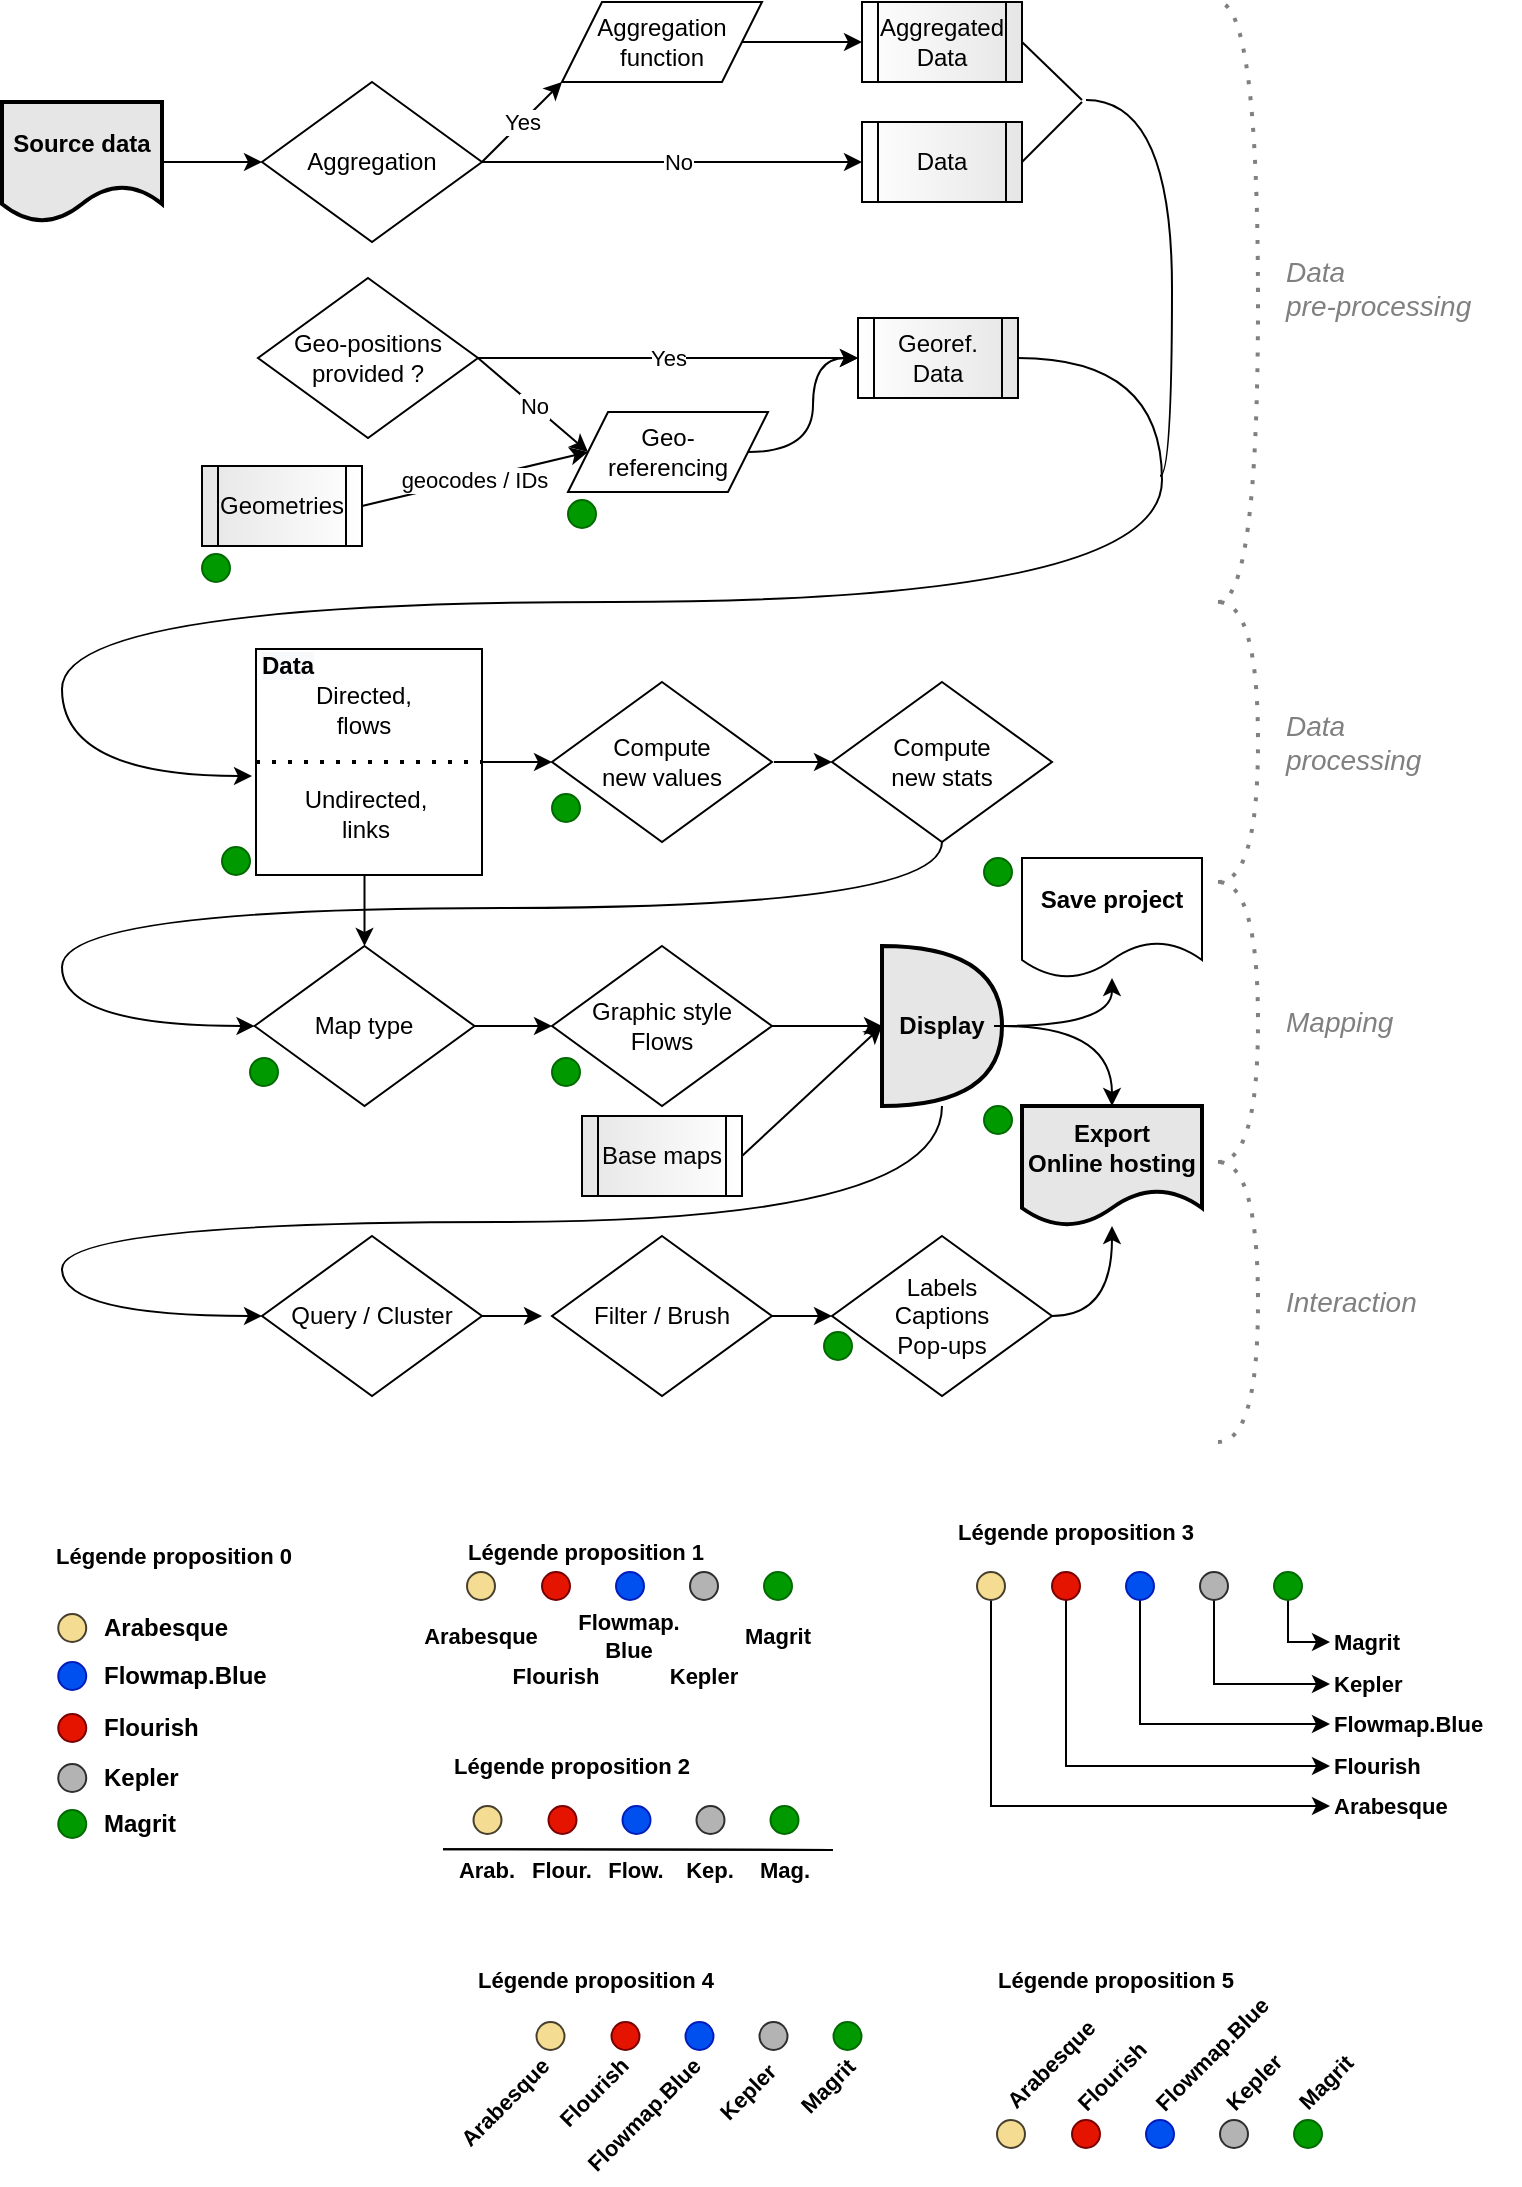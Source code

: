 <mxfile version="14.6.0" type="github">
  <diagram id="x_EGCtdsNAIoLuTjenAh" name="Page-1">
    <mxGraphModel dx="1968" dy="1163" grid="0" gridSize="10" guides="1" tooltips="1" connect="1" arrows="1" fold="1" page="1" pageScale="1" pageWidth="827" pageHeight="1169" math="0" shadow="0">
      <root>
        <mxCell id="0" />
        <mxCell id="FpdOjQ_UmzUaRlVC9WjG-2" value="Formes" style="" parent="0" />
        <mxCell id="WmJDCKHygcUtH_FTsqzf-33" value="" style="whiteSpace=wrap;html=1;aspect=fixed;strokeWidth=1;" parent="FpdOjQ_UmzUaRlVC9WjG-2" vertex="1">
          <mxGeometry x="147" y="343.5" width="113" height="113" as="geometry" />
        </mxCell>
        <mxCell id="FpdOjQ_UmzUaRlVC9WjG-3" value="Source data" style="shape=document;whiteSpace=wrap;html=1;boundedLbl=1;sketch=0;fillColor=#E6E6E6;fontStyle=1;strokeWidth=2;" parent="FpdOjQ_UmzUaRlVC9WjG-2" vertex="1">
          <mxGeometry x="20" y="70" width="80" height="60" as="geometry" />
        </mxCell>
        <mxCell id="FpdOjQ_UmzUaRlVC9WjG-4" value="Geo-positions provided ?" style="rhombus;whiteSpace=wrap;html=1;sketch=0;" parent="FpdOjQ_UmzUaRlVC9WjG-2" vertex="1">
          <mxGeometry x="148" y="158" width="110" height="80" as="geometry" />
        </mxCell>
        <mxCell id="FpdOjQ_UmzUaRlVC9WjG-5" value="Aggregation" style="rhombus;whiteSpace=wrap;html=1;sketch=0;" parent="FpdOjQ_UmzUaRlVC9WjG-2" vertex="1">
          <mxGeometry x="150" y="60" width="110" height="80" as="geometry" />
        </mxCell>
        <mxCell id="FpdOjQ_UmzUaRlVC9WjG-6" value="" style="endArrow=classic;html=1;entryX=0;entryY=0.5;entryDx=0;entryDy=0;" parent="FpdOjQ_UmzUaRlVC9WjG-2" source="FpdOjQ_UmzUaRlVC9WjG-3" target="FpdOjQ_UmzUaRlVC9WjG-5" edge="1">
          <mxGeometry width="50" height="50" relative="1" as="geometry">
            <mxPoint x="180" y="260" as="sourcePoint" />
            <mxPoint x="230" y="210" as="targetPoint" />
          </mxGeometry>
        </mxCell>
        <mxCell id="FpdOjQ_UmzUaRlVC9WjG-7" value="Aggregation function" style="shape=parallelogram;perimeter=parallelogramPerimeter;whiteSpace=wrap;html=1;fixedSize=1;sketch=0;" parent="FpdOjQ_UmzUaRlVC9WjG-2" vertex="1">
          <mxGeometry x="300" y="20" width="100" height="40" as="geometry" />
        </mxCell>
        <mxCell id="FpdOjQ_UmzUaRlVC9WjG-8" value="Yes" style="endArrow=classic;html=1;exitX=1;exitY=0.5;exitDx=0;exitDy=0;entryX=0;entryY=1;entryDx=0;entryDy=0;" parent="FpdOjQ_UmzUaRlVC9WjG-2" source="FpdOjQ_UmzUaRlVC9WjG-5" target="FpdOjQ_UmzUaRlVC9WjG-7" edge="1">
          <mxGeometry width="50" height="50" relative="1" as="geometry">
            <mxPoint x="290" y="180" as="sourcePoint" />
            <mxPoint x="340" y="130" as="targetPoint" />
          </mxGeometry>
        </mxCell>
        <mxCell id="FpdOjQ_UmzUaRlVC9WjG-9" value="" style="endArrow=classic;html=1;exitX=1;exitY=0.5;exitDx=0;exitDy=0;entryX=0;entryY=0.5;entryDx=0;entryDy=0;" parent="FpdOjQ_UmzUaRlVC9WjG-2" source="FpdOjQ_UmzUaRlVC9WjG-5" target="FpdOjQ_UmzUaRlVC9WjG-11" edge="1">
          <mxGeometry width="50" height="50" relative="1" as="geometry">
            <mxPoint x="290" y="180" as="sourcePoint" />
            <mxPoint x="340" y="130" as="targetPoint" />
          </mxGeometry>
        </mxCell>
        <mxCell id="FpdOjQ_UmzUaRlVC9WjG-13" value="No" style="edgeLabel;html=1;align=center;verticalAlign=middle;resizable=0;points=[];" parent="FpdOjQ_UmzUaRlVC9WjG-9" vertex="1" connectable="0">
          <mxGeometry x="0.027" relative="1" as="geometry">
            <mxPoint as="offset" />
          </mxGeometry>
        </mxCell>
        <mxCell id="FpdOjQ_UmzUaRlVC9WjG-10" value="Aggregated &lt;br&gt;Data" style="shape=process;whiteSpace=wrap;html=1;backgroundOutline=1;sketch=0;gradientDirection=east;gradientColor=#E6E6E6;" parent="FpdOjQ_UmzUaRlVC9WjG-2" vertex="1">
          <mxGeometry x="450" y="20" width="80" height="40" as="geometry" />
        </mxCell>
        <mxCell id="FpdOjQ_UmzUaRlVC9WjG-11" value="Data" style="shape=process;whiteSpace=wrap;html=1;backgroundOutline=1;sketch=0;gradientDirection=east;gradientColor=#E6E6E6;" parent="FpdOjQ_UmzUaRlVC9WjG-2" vertex="1">
          <mxGeometry x="450" y="80" width="80" height="40" as="geometry" />
        </mxCell>
        <mxCell id="FpdOjQ_UmzUaRlVC9WjG-12" value="" style="endArrow=classic;html=1;entryX=0;entryY=0.5;entryDx=0;entryDy=0;exitX=1;exitY=0.5;exitDx=0;exitDy=0;" parent="FpdOjQ_UmzUaRlVC9WjG-2" source="FpdOjQ_UmzUaRlVC9WjG-7" target="FpdOjQ_UmzUaRlVC9WjG-10" edge="1">
          <mxGeometry width="50" height="50" relative="1" as="geometry">
            <mxPoint x="290" y="180" as="sourcePoint" />
            <mxPoint x="340" y="130" as="targetPoint" />
          </mxGeometry>
        </mxCell>
        <mxCell id="FpdOjQ_UmzUaRlVC9WjG-17" value="" style="endArrow=none;html=1;exitX=1;exitY=0.5;exitDx=0;exitDy=0;" parent="FpdOjQ_UmzUaRlVC9WjG-2" source="FpdOjQ_UmzUaRlVC9WjG-10" edge="1">
          <mxGeometry width="50" height="50" relative="1" as="geometry">
            <mxPoint x="440" y="150" as="sourcePoint" />
            <mxPoint x="560" y="69" as="targetPoint" />
          </mxGeometry>
        </mxCell>
        <mxCell id="FpdOjQ_UmzUaRlVC9WjG-18" value="" style="endArrow=none;html=1;exitX=1;exitY=0.5;exitDx=0;exitDy=0;" parent="FpdOjQ_UmzUaRlVC9WjG-2" edge="1">
          <mxGeometry width="50" height="50" relative="1" as="geometry">
            <mxPoint x="530" y="100" as="sourcePoint" />
            <mxPoint x="560" y="70" as="targetPoint" />
          </mxGeometry>
        </mxCell>
        <mxCell id="FpdOjQ_UmzUaRlVC9WjG-64" style="edgeStyle=orthogonalEdgeStyle;curved=1;rounded=0;orthogonalLoop=1;jettySize=auto;html=1;exitX=1;exitY=0.5;exitDx=0;exitDy=0;entryX=0;entryY=0.5;entryDx=0;entryDy=0;fontColor=#808080;" parent="FpdOjQ_UmzUaRlVC9WjG-2" source="FpdOjQ_UmzUaRlVC9WjG-19" target="FpdOjQ_UmzUaRlVC9WjG-21" edge="1">
          <mxGeometry relative="1" as="geometry" />
        </mxCell>
        <mxCell id="FpdOjQ_UmzUaRlVC9WjG-19" value="Geo-&lt;br&gt;referencing" style="shape=parallelogram;perimeter=parallelogramPerimeter;whiteSpace=wrap;html=1;fixedSize=1;sketch=0;" parent="FpdOjQ_UmzUaRlVC9WjG-2" vertex="1">
          <mxGeometry x="303" y="225" width="100" height="40" as="geometry" />
        </mxCell>
        <mxCell id="FpdOjQ_UmzUaRlVC9WjG-20" value="Yes" style="endArrow=classic;html=1;exitX=1;exitY=0.5;exitDx=0;exitDy=0;entryX=0;entryY=0.5;entryDx=0;entryDy=0;" parent="FpdOjQ_UmzUaRlVC9WjG-2" source="FpdOjQ_UmzUaRlVC9WjG-4" target="FpdOjQ_UmzUaRlVC9WjG-21" edge="1">
          <mxGeometry width="50" height="50" relative="1" as="geometry">
            <mxPoint x="268" y="88" as="sourcePoint" />
            <mxPoint x="308" y="48" as="targetPoint" />
          </mxGeometry>
        </mxCell>
        <mxCell id="FpdOjQ_UmzUaRlVC9WjG-21" value="Georef.&lt;br&gt;Data" style="shape=process;whiteSpace=wrap;html=1;backgroundOutline=1;sketch=0;gradientDirection=east;gradientColor=#E6E6E6;" parent="FpdOjQ_UmzUaRlVC9WjG-2" vertex="1">
          <mxGeometry x="448" y="178" width="80" height="40" as="geometry" />
        </mxCell>
        <mxCell id="FpdOjQ_UmzUaRlVC9WjG-22" value="" style="endArrow=classic;html=1;entryX=0;entryY=0.5;entryDx=0;entryDy=0;" parent="FpdOjQ_UmzUaRlVC9WjG-2" target="FpdOjQ_UmzUaRlVC9WjG-19" edge="1">
          <mxGeometry width="50" height="50" relative="1" as="geometry">
            <mxPoint x="258" y="198" as="sourcePoint" />
            <mxPoint x="468" y="128" as="targetPoint" />
          </mxGeometry>
        </mxCell>
        <mxCell id="FpdOjQ_UmzUaRlVC9WjG-23" value="No" style="edgeLabel;html=1;align=center;verticalAlign=middle;resizable=0;points=[];" parent="FpdOjQ_UmzUaRlVC9WjG-22" vertex="1" connectable="0">
          <mxGeometry x="0.027" relative="1" as="geometry">
            <mxPoint as="offset" />
          </mxGeometry>
        </mxCell>
        <mxCell id="FpdOjQ_UmzUaRlVC9WjG-24" value="Geometries" style="shape=process;whiteSpace=wrap;html=1;backgroundOutline=1;sketch=0;gradientColor=#ffffff;fillColor=#E6E6E6;gradientDirection=east;" parent="FpdOjQ_UmzUaRlVC9WjG-2" vertex="1">
          <mxGeometry x="120" y="252" width="80" height="40" as="geometry" />
        </mxCell>
        <mxCell id="FpdOjQ_UmzUaRlVC9WjG-25" value="geocodes / IDs" style="endArrow=classic;html=1;exitX=1;exitY=0.5;exitDx=0;exitDy=0;entryX=0;entryY=0.5;entryDx=0;entryDy=0;" parent="FpdOjQ_UmzUaRlVC9WjG-2" source="FpdOjQ_UmzUaRlVC9WjG-24" target="FpdOjQ_UmzUaRlVC9WjG-19" edge="1">
          <mxGeometry width="50" height="50" relative="1" as="geometry">
            <mxPoint x="268" y="228" as="sourcePoint" />
            <mxPoint x="318" y="178" as="targetPoint" />
          </mxGeometry>
        </mxCell>
        <mxCell id="FpdOjQ_UmzUaRlVC9WjG-26" value="" style="endArrow=classic;html=1;edgeStyle=orthogonalEdgeStyle;curved=1;exitX=1;exitY=0.5;exitDx=0;exitDy=0;" parent="FpdOjQ_UmzUaRlVC9WjG-2" source="FpdOjQ_UmzUaRlVC9WjG-21" edge="1">
          <mxGeometry width="50" height="50" relative="1" as="geometry">
            <mxPoint x="532" y="222" as="sourcePoint" />
            <mxPoint x="145" y="407" as="targetPoint" />
            <Array as="points">
              <mxPoint x="600" y="198" />
              <mxPoint x="600" y="320" />
              <mxPoint x="50" y="320" />
              <mxPoint x="50" y="407" />
            </Array>
          </mxGeometry>
        </mxCell>
        <mxCell id="FpdOjQ_UmzUaRlVC9WjG-28" value="Compute&lt;br&gt;new values" style="rhombus;whiteSpace=wrap;html=1;sketch=0;" parent="FpdOjQ_UmzUaRlVC9WjG-2" vertex="1">
          <mxGeometry x="295" y="360" width="110" height="80" as="geometry" />
        </mxCell>
        <mxCell id="FpdOjQ_UmzUaRlVC9WjG-29" value="Compute&lt;br&gt;new stats" style="rhombus;whiteSpace=wrap;html=1;sketch=0;" parent="FpdOjQ_UmzUaRlVC9WjG-2" vertex="1">
          <mxGeometry x="435" y="360" width="110" height="80" as="geometry" />
        </mxCell>
        <mxCell id="FpdOjQ_UmzUaRlVC9WjG-30" value="" style="endArrow=classic;html=1;exitX=1;exitY=0.5;exitDx=0;exitDy=0;" parent="FpdOjQ_UmzUaRlVC9WjG-2" source="WmJDCKHygcUtH_FTsqzf-33" target="FpdOjQ_UmzUaRlVC9WjG-28" edge="1">
          <mxGeometry width="50" height="50" relative="1" as="geometry">
            <mxPoint x="260" y="402" as="sourcePoint" />
            <mxPoint x="390" y="250" as="targetPoint" />
          </mxGeometry>
        </mxCell>
        <mxCell id="FpdOjQ_UmzUaRlVC9WjG-31" value="" style="endArrow=classic;html=1;entryX=0;entryY=0.5;entryDx=0;entryDy=0;" parent="FpdOjQ_UmzUaRlVC9WjG-2" target="FpdOjQ_UmzUaRlVC9WjG-29" edge="1">
          <mxGeometry width="50" height="50" relative="1" as="geometry">
            <mxPoint x="406" y="400" as="sourcePoint" />
            <mxPoint x="430" y="400" as="targetPoint" />
          </mxGeometry>
        </mxCell>
        <mxCell id="FpdOjQ_UmzUaRlVC9WjG-32" value="" style="endArrow=classic;html=1;entryX=0;entryY=0.5;entryDx=0;entryDy=0;edgeStyle=orthogonalEdgeStyle;curved=1;" parent="FpdOjQ_UmzUaRlVC9WjG-2" target="FpdOjQ_UmzUaRlVC9WjG-33" edge="1">
          <mxGeometry width="50" height="50" relative="1" as="geometry">
            <mxPoint x="490" y="440" as="sourcePoint" />
            <mxPoint x="130" y="590.0" as="targetPoint" />
            <Array as="points">
              <mxPoint x="490" y="473" />
              <mxPoint x="50" y="473" />
              <mxPoint x="50" y="532" />
            </Array>
          </mxGeometry>
        </mxCell>
        <mxCell id="FpdOjQ_UmzUaRlVC9WjG-33" value="Map type" style="rhombus;whiteSpace=wrap;html=1;sketch=0;" parent="FpdOjQ_UmzUaRlVC9WjG-2" vertex="1">
          <mxGeometry x="146.25" y="492" width="110" height="80" as="geometry" />
        </mxCell>
        <mxCell id="FpdOjQ_UmzUaRlVC9WjG-34" value="Graphic style&lt;br&gt;Flows" style="rhombus;whiteSpace=wrap;html=1;sketch=0;" parent="FpdOjQ_UmzUaRlVC9WjG-2" vertex="1">
          <mxGeometry x="295" y="492" width="110" height="80" as="geometry" />
        </mxCell>
        <mxCell id="FpdOjQ_UmzUaRlVC9WjG-35" value="" style="endArrow=classic;html=1;entryX=0;entryY=0.5;entryDx=0;entryDy=0;exitX=1;exitY=0.5;exitDx=0;exitDy=0;" parent="FpdOjQ_UmzUaRlVC9WjG-2" source="FpdOjQ_UmzUaRlVC9WjG-33" target="FpdOjQ_UmzUaRlVC9WjG-34" edge="1">
          <mxGeometry width="50" height="50" relative="1" as="geometry">
            <mxPoint x="260" y="532.0" as="sourcePoint" />
            <mxPoint x="290" y="532.0" as="targetPoint" />
          </mxGeometry>
        </mxCell>
        <mxCell id="FpdOjQ_UmzUaRlVC9WjG-36" value="Display" style="shape=or;whiteSpace=wrap;html=1;sketch=0;fillColor=#E6E6E6;fontStyle=1;strokeWidth=2;" parent="FpdOjQ_UmzUaRlVC9WjG-2" vertex="1">
          <mxGeometry x="460" y="492" width="60" height="80" as="geometry" />
        </mxCell>
        <mxCell id="FpdOjQ_UmzUaRlVC9WjG-37" value="" style="endArrow=classic;html=1;exitX=1;exitY=0.5;exitDx=0;exitDy=0;entryX=0;entryY=0.5;entryDx=0;entryDy=0;entryPerimeter=0;" parent="FpdOjQ_UmzUaRlVC9WjG-2" source="FpdOjQ_UmzUaRlVC9WjG-34" target="FpdOjQ_UmzUaRlVC9WjG-36" edge="1">
          <mxGeometry width="50" height="50" relative="1" as="geometry">
            <mxPoint x="340" y="487" as="sourcePoint" />
            <mxPoint x="390" y="437" as="targetPoint" />
          </mxGeometry>
        </mxCell>
        <mxCell id="FpdOjQ_UmzUaRlVC9WjG-38" value="" style="endArrow=classic;html=1;exitX=1;exitY=0.5;exitDx=0;exitDy=0;entryX=0;entryY=0.5;entryDx=0;entryDy=0;entryPerimeter=0;" parent="FpdOjQ_UmzUaRlVC9WjG-2" source="FpdOjQ_UmzUaRlVC9WjG-39" target="FpdOjQ_UmzUaRlVC9WjG-36" edge="1">
          <mxGeometry width="50" height="50" relative="1" as="geometry">
            <mxPoint x="413" y="596.66" as="sourcePoint" />
            <mxPoint x="468" y="596.66" as="targetPoint" />
          </mxGeometry>
        </mxCell>
        <mxCell id="FpdOjQ_UmzUaRlVC9WjG-39" value="Base maps" style="shape=process;whiteSpace=wrap;html=1;backgroundOutline=1;sketch=0;gradientDirection=west;gradientColor=#E6E6E6;" parent="FpdOjQ_UmzUaRlVC9WjG-2" vertex="1">
          <mxGeometry x="310" y="577" width="80" height="40" as="geometry" />
        </mxCell>
        <mxCell id="FpdOjQ_UmzUaRlVC9WjG-40" value="" style="endArrow=classic;html=1;entryX=0;entryY=0.5;entryDx=0;entryDy=0;edgeStyle=orthogonalEdgeStyle;curved=1;" parent="FpdOjQ_UmzUaRlVC9WjG-2" source="FpdOjQ_UmzUaRlVC9WjG-36" target="FpdOjQ_UmzUaRlVC9WjG-41" edge="1">
          <mxGeometry width="50" height="50" relative="1" as="geometry">
            <mxPoint x="490" y="585.0" as="sourcePoint" />
            <mxPoint x="150" y="690.0" as="targetPoint" />
            <Array as="points">
              <mxPoint x="490" y="630" />
              <mxPoint x="50" y="630" />
              <mxPoint x="50" y="677" />
            </Array>
          </mxGeometry>
        </mxCell>
        <mxCell id="FpdOjQ_UmzUaRlVC9WjG-41" value="Query / Cluster" style="rhombus;whiteSpace=wrap;html=1;sketch=0;" parent="FpdOjQ_UmzUaRlVC9WjG-2" vertex="1">
          <mxGeometry x="150" y="637" width="110" height="80" as="geometry" />
        </mxCell>
        <mxCell id="FpdOjQ_UmzUaRlVC9WjG-42" value="Filter / Brush" style="rhombus;whiteSpace=wrap;html=1;sketch=0;" parent="FpdOjQ_UmzUaRlVC9WjG-2" vertex="1">
          <mxGeometry x="295" y="637" width="110" height="80" as="geometry" />
        </mxCell>
        <mxCell id="FpdOjQ_UmzUaRlVC9WjG-43" value="" style="endArrow=classic;html=1;" parent="FpdOjQ_UmzUaRlVC9WjG-2" edge="1">
          <mxGeometry width="50" height="50" relative="1" as="geometry">
            <mxPoint x="260" y="677.0" as="sourcePoint" />
            <mxPoint x="290" y="677.0" as="targetPoint" />
          </mxGeometry>
        </mxCell>
        <mxCell id="FpdOjQ_UmzUaRlVC9WjG-47" value="Labels&lt;br&gt;Captions&lt;br&gt;Pop-ups" style="rhombus;whiteSpace=wrap;html=1;sketch=0;" parent="FpdOjQ_UmzUaRlVC9WjG-2" vertex="1">
          <mxGeometry x="435" y="637" width="110" height="80" as="geometry" />
        </mxCell>
        <mxCell id="FpdOjQ_UmzUaRlVC9WjG-48" value="" style="endArrow=classic;html=1;exitX=1;exitY=0.5;exitDx=0;exitDy=0;" parent="FpdOjQ_UmzUaRlVC9WjG-2" source="FpdOjQ_UmzUaRlVC9WjG-42" target="FpdOjQ_UmzUaRlVC9WjG-47" edge="1">
          <mxGeometry width="50" height="50" relative="1" as="geometry">
            <mxPoint x="405" y="637.0" as="sourcePoint" />
            <mxPoint x="460" y="637.0" as="targetPoint" />
          </mxGeometry>
        </mxCell>
        <mxCell id="FpdOjQ_UmzUaRlVC9WjG-50" value="" style="endArrow=classic;html=1;entryX=0.5;entryY=0;entryDx=0;entryDy=0;edgeStyle=orthogonalEdgeStyle;curved=1;" parent="FpdOjQ_UmzUaRlVC9WjG-2" source="FpdOjQ_UmzUaRlVC9WjG-36" target="FpdOjQ_UmzUaRlVC9WjG-49" edge="1">
          <mxGeometry width="50" height="50" relative="1" as="geometry">
            <mxPoint x="470" y="617" as="sourcePoint" />
            <mxPoint x="520" y="567" as="targetPoint" />
          </mxGeometry>
        </mxCell>
        <mxCell id="FpdOjQ_UmzUaRlVC9WjG-51" value="" style="endArrow=classic;html=1;edgeStyle=orthogonalEdgeStyle;curved=1;exitX=1;exitY=0.5;exitDx=0;exitDy=0;" parent="FpdOjQ_UmzUaRlVC9WjG-2" source="FpdOjQ_UmzUaRlVC9WjG-47" target="FpdOjQ_UmzUaRlVC9WjG-49" edge="1">
          <mxGeometry width="50" height="50" relative="1" as="geometry">
            <mxPoint x="530" y="542.0" as="sourcePoint" />
            <mxPoint x="635" y="582.0" as="targetPoint" />
          </mxGeometry>
        </mxCell>
        <mxCell id="FpdOjQ_UmzUaRlVC9WjG-52" value="" style="endArrow=none;dashed=1;html=1;dashPattern=1 3;strokeWidth=2;edgeStyle=orthogonalEdgeStyle;curved=1;fontColor=#808080;strokeColor=#808080;" parent="FpdOjQ_UmzUaRlVC9WjG-2" edge="1">
          <mxGeometry width="50" height="50" relative="1" as="geometry">
            <mxPoint x="628" y="320" as="sourcePoint" />
            <mxPoint x="628" y="20" as="targetPoint" />
            <Array as="points">
              <mxPoint x="648" y="320" />
              <mxPoint x="648" y="20" />
            </Array>
          </mxGeometry>
        </mxCell>
        <mxCell id="FpdOjQ_UmzUaRlVC9WjG-54" value="Data&lt;br&gt;pre-processing" style="text;html=1;strokeColor=none;align=left;verticalAlign=middle;whiteSpace=wrap;rounded=0;sketch=0;fontColor=#808080;fontStyle=2;fontSize=14;" parent="FpdOjQ_UmzUaRlVC9WjG-2" vertex="1">
          <mxGeometry x="660" y="153" width="109" height="20" as="geometry" />
        </mxCell>
        <mxCell id="FpdOjQ_UmzUaRlVC9WjG-55" value="" style="endArrow=none;dashed=1;html=1;dashPattern=1 3;strokeWidth=2;edgeStyle=orthogonalEdgeStyle;curved=1;fontColor=#808080;strokeColor=#808080;" parent="FpdOjQ_UmzUaRlVC9WjG-2" edge="1">
          <mxGeometry width="50" height="50" relative="1" as="geometry">
            <mxPoint x="628" y="460" as="sourcePoint" />
            <mxPoint x="628" y="320" as="targetPoint" />
            <Array as="points">
              <mxPoint x="648" y="460" />
              <mxPoint x="648" y="320" />
            </Array>
          </mxGeometry>
        </mxCell>
        <mxCell id="FpdOjQ_UmzUaRlVC9WjG-56" value="Data&lt;br&gt;processing" style="text;html=1;strokeColor=none;align=left;verticalAlign=middle;whiteSpace=wrap;rounded=0;sketch=0;fontColor=#808080;fontStyle=2;fontSize=14;" parent="FpdOjQ_UmzUaRlVC9WjG-2" vertex="1">
          <mxGeometry x="660" y="380" width="119" height="20" as="geometry" />
        </mxCell>
        <mxCell id="FpdOjQ_UmzUaRlVC9WjG-58" value="Mapping" style="text;html=1;strokeColor=none;align=left;verticalAlign=middle;whiteSpace=wrap;rounded=0;sketch=0;fontColor=#808080;fontStyle=2;fontSize=14;" parent="FpdOjQ_UmzUaRlVC9WjG-2" vertex="1">
          <mxGeometry x="660" y="520" width="100" height="20" as="geometry" />
        </mxCell>
        <mxCell id="FpdOjQ_UmzUaRlVC9WjG-49" value="Export&lt;br&gt;Online hosting" style="shape=document;whiteSpace=wrap;html=1;boundedLbl=1;sketch=0;fillColor=#E6E6E6;fontStyle=1;strokeWidth=2;" parent="FpdOjQ_UmzUaRlVC9WjG-2" vertex="1">
          <mxGeometry x="530" y="572" width="90" height="60" as="geometry" />
        </mxCell>
        <mxCell id="FpdOjQ_UmzUaRlVC9WjG-61" value="" style="endArrow=none;dashed=1;html=1;dashPattern=1 3;strokeWidth=2;edgeStyle=orthogonalEdgeStyle;curved=1;fontColor=#808080;strokeColor=#808080;" parent="FpdOjQ_UmzUaRlVC9WjG-2" edge="1">
          <mxGeometry width="50" height="50" relative="1" as="geometry">
            <mxPoint x="628" y="600" as="sourcePoint" />
            <mxPoint x="628" y="460" as="targetPoint" />
            <Array as="points">
              <mxPoint x="648" y="600" />
              <mxPoint x="648" y="460" />
            </Array>
          </mxGeometry>
        </mxCell>
        <mxCell id="FpdOjQ_UmzUaRlVC9WjG-62" value="Interaction" style="text;html=1;strokeColor=none;align=left;verticalAlign=middle;whiteSpace=wrap;rounded=0;sketch=0;fontColor=#808080;fontStyle=2;fontSize=14;" parent="FpdOjQ_UmzUaRlVC9WjG-2" vertex="1">
          <mxGeometry x="660" y="660" width="100" height="20" as="geometry" />
        </mxCell>
        <mxCell id="FpdOjQ_UmzUaRlVC9WjG-63" value="" style="endArrow=none;dashed=1;html=1;dashPattern=1 3;strokeWidth=2;edgeStyle=orthogonalEdgeStyle;curved=1;fontColor=#808080;strokeColor=#808080;" parent="FpdOjQ_UmzUaRlVC9WjG-2" edge="1">
          <mxGeometry width="50" height="50" relative="1" as="geometry">
            <mxPoint x="628" y="740" as="sourcePoint" />
            <mxPoint x="628" y="600" as="targetPoint" />
            <Array as="points">
              <mxPoint x="648" y="740" />
              <mxPoint x="648" y="600" />
            </Array>
          </mxGeometry>
        </mxCell>
        <mxCell id="WmJDCKHygcUtH_FTsqzf-0" value="" style="endArrow=classic;html=1;entryX=0.5;entryY=0;entryDx=0;entryDy=0;exitX=0.48;exitY=0.997;exitDx=0;exitDy=0;exitPerimeter=0;" parent="FpdOjQ_UmzUaRlVC9WjG-2" source="WmJDCKHygcUtH_FTsqzf-33" target="FpdOjQ_UmzUaRlVC9WjG-33" edge="1">
          <mxGeometry width="50" height="50" relative="1" as="geometry">
            <mxPoint x="201" y="459" as="sourcePoint" />
            <mxPoint x="416" y="354" as="targetPoint" />
          </mxGeometry>
        </mxCell>
        <mxCell id="WmJDCKHygcUtH_FTsqzf-13" value="" style="ellipse;whiteSpace=wrap;html=1;aspect=fixed;fontColor=#ffffff;fillColor=#F5DC93;strokeColor=#473F2D;" parent="FpdOjQ_UmzUaRlVC9WjG-2" vertex="1">
          <mxGeometry x="48.12" y="826" width="14" height="14" as="geometry" />
        </mxCell>
        <mxCell id="WmJDCKHygcUtH_FTsqzf-14" value="" style="ellipse;whiteSpace=wrap;html=1;aspect=fixed;fillColor=#0050ef;strokeColor=#001DBC;fontColor=#ffffff;" parent="FpdOjQ_UmzUaRlVC9WjG-2" vertex="1">
          <mxGeometry x="48.12" y="850" width="14" height="14" as="geometry" />
        </mxCell>
        <mxCell id="WmJDCKHygcUtH_FTsqzf-17" value="" style="ellipse;whiteSpace=wrap;html=1;aspect=fixed;fontColor=#ffffff;fillColor=#009900;strokeColor=#006900;" parent="FpdOjQ_UmzUaRlVC9WjG-2" vertex="1">
          <mxGeometry x="48.12" y="924" width="14" height="14" as="geometry" />
        </mxCell>
        <mxCell id="WmJDCKHygcUtH_FTsqzf-19" value="" style="ellipse;whiteSpace=wrap;html=1;aspect=fixed;fontColor=#ffffff;fillColor=#B3B3B3;strokeColor=#2E2E2E;" parent="FpdOjQ_UmzUaRlVC9WjG-2" vertex="1">
          <mxGeometry x="48.12" y="901" width="14" height="14" as="geometry" />
        </mxCell>
        <mxCell id="WmJDCKHygcUtH_FTsqzf-20" value="" style="ellipse;whiteSpace=wrap;html=1;aspect=fixed;fillColor=#e51400;fontColor=#ffffff;strokeColor=#780000;" parent="FpdOjQ_UmzUaRlVC9WjG-2" vertex="1">
          <mxGeometry x="48.12" y="876" width="14" height="14" as="geometry" />
        </mxCell>
        <mxCell id="WmJDCKHygcUtH_FTsqzf-21" value="Save project" style="shape=document;whiteSpace=wrap;html=1;boundedLbl=1;sketch=0;fontStyle=1;strokeWidth=1;" parent="FpdOjQ_UmzUaRlVC9WjG-2" vertex="1">
          <mxGeometry x="530" y="448" width="90" height="60" as="geometry" />
        </mxCell>
        <mxCell id="WmJDCKHygcUtH_FTsqzf-22" value="" style="endArrow=classic;html=1;edgeStyle=orthogonalEdgeStyle;curved=1;" parent="FpdOjQ_UmzUaRlVC9WjG-2" target="WmJDCKHygcUtH_FTsqzf-21" edge="1">
          <mxGeometry width="50" height="50" relative="1" as="geometry">
            <mxPoint x="516" y="532" as="sourcePoint" />
            <mxPoint x="571" y="572" as="targetPoint" />
          </mxGeometry>
        </mxCell>
        <mxCell id="WmJDCKHygcUtH_FTsqzf-34" value="&lt;span style=&quot;color: rgb(0 , 0 , 0) ; font-family: &amp;#34;helvetica&amp;#34; ; font-size: 12px ; font-style: normal ; font-weight: 700 ; letter-spacing: normal ; text-align: center ; text-indent: 0px ; text-transform: none ; word-spacing: 0px ; background-color: rgb(248 , 249 , 250) ; display: inline ; float: none&quot;&gt;Data&lt;/span&gt;" style="text;whiteSpace=wrap;html=1;" parent="FpdOjQ_UmzUaRlVC9WjG-2" vertex="1">
          <mxGeometry x="148.25" y="338" width="72" height="28" as="geometry" />
        </mxCell>
        <mxCell id="WmJDCKHygcUtH_FTsqzf-35" value="" style="endArrow=none;dashed=1;html=1;dashPattern=1 3;strokeWidth=2;exitX=0;exitY=0.5;exitDx=0;exitDy=0;entryX=1;entryY=0.5;entryDx=0;entryDy=0;" parent="FpdOjQ_UmzUaRlVC9WjG-2" source="WmJDCKHygcUtH_FTsqzf-33" target="WmJDCKHygcUtH_FTsqzf-33" edge="1">
          <mxGeometry width="50" height="50" relative="1" as="geometry">
            <mxPoint x="280" y="447" as="sourcePoint" />
            <mxPoint x="330" y="397" as="targetPoint" />
          </mxGeometry>
        </mxCell>
        <mxCell id="WmJDCKHygcUtH_FTsqzf-36" value="Directed, flows" style="text;html=1;strokeColor=none;fillColor=none;align=center;verticalAlign=middle;whiteSpace=wrap;rounded=0;dashed=1;" parent="FpdOjQ_UmzUaRlVC9WjG-2" vertex="1">
          <mxGeometry x="181.25" y="364" width="40" height="20" as="geometry" />
        </mxCell>
        <mxCell id="WmJDCKHygcUtH_FTsqzf-37" value="Undirected, links" style="text;html=1;strokeColor=none;fillColor=none;align=center;verticalAlign=middle;whiteSpace=wrap;rounded=0;dashed=1;" parent="FpdOjQ_UmzUaRlVC9WjG-2" vertex="1">
          <mxGeometry x="182.25" y="416" width="40" height="20" as="geometry" />
        </mxCell>
        <mxCell id="WmJDCKHygcUtH_FTsqzf-41" value="" style="endArrow=none;html=1;edgeStyle=orthogonalEdgeStyle;curved=1;" parent="FpdOjQ_UmzUaRlVC9WjG-2" edge="1">
          <mxGeometry width="50" height="50" relative="1" as="geometry">
            <mxPoint x="599" y="257" as="sourcePoint" />
            <mxPoint x="562" y="69" as="targetPoint" />
            <Array as="points">
              <mxPoint x="605" y="257" />
              <mxPoint x="605" y="69" />
            </Array>
          </mxGeometry>
        </mxCell>
        <mxCell id="bhWjAG3H4gNq9ImHq5WX-0" value="Arabesque" style="text;html=1;strokeColor=none;fillColor=none;align=left;verticalAlign=middle;whiteSpace=wrap;rounded=0;fontStyle=1" parent="FpdOjQ_UmzUaRlVC9WjG-2" vertex="1">
          <mxGeometry x="69" y="823" width="40" height="20" as="geometry" />
        </mxCell>
        <mxCell id="bhWjAG3H4gNq9ImHq5WX-1" value="Flowmap.Blue" style="text;html=1;strokeColor=none;fillColor=none;align=left;verticalAlign=middle;whiteSpace=wrap;rounded=0;fontStyle=1" parent="FpdOjQ_UmzUaRlVC9WjG-2" vertex="1">
          <mxGeometry x="69" y="847" width="40" height="20" as="geometry" />
        </mxCell>
        <mxCell id="bhWjAG3H4gNq9ImHq5WX-2" value="Flourish" style="text;html=1;strokeColor=none;fillColor=none;align=left;verticalAlign=middle;whiteSpace=wrap;rounded=0;fontStyle=1" parent="FpdOjQ_UmzUaRlVC9WjG-2" vertex="1">
          <mxGeometry x="69" y="873" width="40" height="20" as="geometry" />
        </mxCell>
        <mxCell id="bhWjAG3H4gNq9ImHq5WX-4" value="Kepler" style="text;html=1;strokeColor=none;fillColor=none;align=left;verticalAlign=middle;whiteSpace=wrap;rounded=0;fontStyle=1" parent="FpdOjQ_UmzUaRlVC9WjG-2" vertex="1">
          <mxGeometry x="69" y="898" width="40" height="20" as="geometry" />
        </mxCell>
        <mxCell id="bhWjAG3H4gNq9ImHq5WX-5" value="Magrit" style="text;html=1;strokeColor=none;fillColor=none;align=left;verticalAlign=middle;whiteSpace=wrap;rounded=0;fontStyle=1" parent="FpdOjQ_UmzUaRlVC9WjG-2" vertex="1">
          <mxGeometry x="69" y="921" width="40" height="20" as="geometry" />
        </mxCell>
        <mxCell id="bhWjAG3H4gNq9ImHq5WX-6" value="" style="ellipse;whiteSpace=wrap;html=1;aspect=fixed;fontColor=#ffffff;fillColor=#009900;strokeColor=#006900;" parent="FpdOjQ_UmzUaRlVC9WjG-2" vertex="1">
          <mxGeometry x="120" y="296" width="14" height="14" as="geometry" />
        </mxCell>
        <mxCell id="bhWjAG3H4gNq9ImHq5WX-8" value="" style="ellipse;whiteSpace=wrap;html=1;aspect=fixed;fontColor=#ffffff;fillColor=#009900;strokeColor=#006900;" parent="FpdOjQ_UmzUaRlVC9WjG-2" vertex="1">
          <mxGeometry x="303" y="269" width="14" height="14" as="geometry" />
        </mxCell>
        <mxCell id="bhWjAG3H4gNq9ImHq5WX-10" value="" style="ellipse;whiteSpace=wrap;html=1;aspect=fixed;fontColor=#ffffff;fillColor=#009900;strokeColor=#006900;" parent="FpdOjQ_UmzUaRlVC9WjG-2" vertex="1">
          <mxGeometry x="130" y="442.5" width="14" height="14" as="geometry" />
        </mxCell>
        <mxCell id="bhWjAG3H4gNq9ImHq5WX-11" value="" style="ellipse;whiteSpace=wrap;html=1;aspect=fixed;fontColor=#ffffff;fillColor=#009900;strokeColor=#006900;" parent="FpdOjQ_UmzUaRlVC9WjG-2" vertex="1">
          <mxGeometry x="295" y="416" width="14" height="14" as="geometry" />
        </mxCell>
        <mxCell id="bhWjAG3H4gNq9ImHq5WX-12" value="" style="ellipse;whiteSpace=wrap;html=1;aspect=fixed;fontColor=#ffffff;fillColor=#009900;strokeColor=#006900;" parent="FpdOjQ_UmzUaRlVC9WjG-2" vertex="1">
          <mxGeometry x="144" y="548" width="14" height="14" as="geometry" />
        </mxCell>
        <mxCell id="bhWjAG3H4gNq9ImHq5WX-13" value="" style="ellipse;whiteSpace=wrap;html=1;aspect=fixed;fontColor=#ffffff;fillColor=#009900;strokeColor=#006900;" parent="FpdOjQ_UmzUaRlVC9WjG-2" vertex="1">
          <mxGeometry x="295" y="548" width="14" height="14" as="geometry" />
        </mxCell>
        <mxCell id="bhWjAG3H4gNq9ImHq5WX-14" value="" style="ellipse;whiteSpace=wrap;html=1;aspect=fixed;fontColor=#ffffff;fillColor=#009900;strokeColor=#006900;" parent="FpdOjQ_UmzUaRlVC9WjG-2" vertex="1">
          <mxGeometry x="511" y="572" width="14" height="14" as="geometry" />
        </mxCell>
        <mxCell id="bhWjAG3H4gNq9ImHq5WX-16" value="" style="ellipse;whiteSpace=wrap;html=1;aspect=fixed;fontColor=#ffffff;fillColor=#009900;strokeColor=#006900;" parent="FpdOjQ_UmzUaRlVC9WjG-2" vertex="1">
          <mxGeometry x="511" y="448" width="14" height="14" as="geometry" />
        </mxCell>
        <mxCell id="bhWjAG3H4gNq9ImHq5WX-17" value="" style="ellipse;whiteSpace=wrap;html=1;aspect=fixed;fontColor=#ffffff;fillColor=#009900;strokeColor=#006900;" parent="FpdOjQ_UmzUaRlVC9WjG-2" vertex="1">
          <mxGeometry x="431" y="685" width="14" height="14" as="geometry" />
        </mxCell>
        <mxCell id="MCsH5pdHWvTMID_yPVmZ-62" value="" style="ellipse;whiteSpace=wrap;html=1;aspect=fixed;fontColor=#ffffff;fillColor=#F5DC93;strokeColor=#473F2D;" vertex="1" parent="FpdOjQ_UmzUaRlVC9WjG-2">
          <mxGeometry x="252.5" y="805" width="14" height="14" as="geometry" />
        </mxCell>
        <mxCell id="MCsH5pdHWvTMID_yPVmZ-63" value="" style="ellipse;whiteSpace=wrap;html=1;aspect=fixed;fillColor=#0050ef;strokeColor=#001DBC;fontColor=#ffffff;" vertex="1" parent="FpdOjQ_UmzUaRlVC9WjG-2">
          <mxGeometry x="327" y="805" width="14" height="14" as="geometry" />
        </mxCell>
        <mxCell id="MCsH5pdHWvTMID_yPVmZ-64" value="" style="ellipse;whiteSpace=wrap;html=1;aspect=fixed;fontColor=#ffffff;fillColor=#009900;strokeColor=#006900;" vertex="1" parent="FpdOjQ_UmzUaRlVC9WjG-2">
          <mxGeometry x="401" y="805" width="14" height="14" as="geometry" />
        </mxCell>
        <mxCell id="MCsH5pdHWvTMID_yPVmZ-65" value="" style="ellipse;whiteSpace=wrap;html=1;aspect=fixed;fontColor=#ffffff;fillColor=#B3B3B3;strokeColor=#2E2E2E;" vertex="1" parent="FpdOjQ_UmzUaRlVC9WjG-2">
          <mxGeometry x="364" y="805" width="14" height="14" as="geometry" />
        </mxCell>
        <mxCell id="MCsH5pdHWvTMID_yPVmZ-66" value="" style="ellipse;whiteSpace=wrap;html=1;aspect=fixed;fillColor=#e51400;fontColor=#ffffff;strokeColor=#780000;" vertex="1" parent="FpdOjQ_UmzUaRlVC9WjG-2">
          <mxGeometry x="290" y="805" width="14" height="14" as="geometry" />
        </mxCell>
        <mxCell id="MCsH5pdHWvTMID_yPVmZ-67" value="Arabesque" style="text;html=1;strokeColor=none;fillColor=none;align=center;verticalAlign=middle;whiteSpace=wrap;rounded=0;fontStyle=1;fontSize=11;" vertex="1" parent="FpdOjQ_UmzUaRlVC9WjG-2">
          <mxGeometry x="227" y="827" width="65" height="20" as="geometry" />
        </mxCell>
        <mxCell id="MCsH5pdHWvTMID_yPVmZ-68" value="&lt;div&gt;Flowmap.&lt;/div&gt;&lt;div&gt;Blue&lt;/div&gt;" style="text;html=1;strokeColor=none;fillColor=none;align=center;verticalAlign=middle;whiteSpace=wrap;rounded=0;fontStyle=1;fontSize=11;" vertex="1" parent="FpdOjQ_UmzUaRlVC9WjG-2">
          <mxGeometry x="292" y="827" width="83" height="20" as="geometry" />
        </mxCell>
        <mxCell id="MCsH5pdHWvTMID_yPVmZ-69" value="Flourish" style="text;html=1;strokeColor=none;fillColor=none;align=center;verticalAlign=middle;whiteSpace=wrap;rounded=0;fontStyle=1;fontSize=11;" vertex="1" parent="FpdOjQ_UmzUaRlVC9WjG-2">
          <mxGeometry x="272" y="847" width="50" height="20" as="geometry" />
        </mxCell>
        <mxCell id="MCsH5pdHWvTMID_yPVmZ-70" value="Kepler" style="text;html=1;strokeColor=none;fillColor=none;align=center;verticalAlign=middle;whiteSpace=wrap;rounded=0;fontStyle=1;fontSize=11;" vertex="1" parent="FpdOjQ_UmzUaRlVC9WjG-2">
          <mxGeometry x="351" y="847" width="40" height="20" as="geometry" />
        </mxCell>
        <mxCell id="MCsH5pdHWvTMID_yPVmZ-71" value="Magrit" style="text;html=1;strokeColor=none;fillColor=none;align=center;verticalAlign=middle;whiteSpace=wrap;rounded=0;fontStyle=1;fontSize=11;" vertex="1" parent="FpdOjQ_UmzUaRlVC9WjG-2">
          <mxGeometry x="388" y="827" width="40" height="20" as="geometry" />
        </mxCell>
        <mxCell id="MCsH5pdHWvTMID_yPVmZ-72" value="Légende proposition 0" style="text;html=1;strokeColor=none;fillColor=none;align=center;verticalAlign=middle;whiteSpace=wrap;rounded=0;fontStyle=1;fontSize=11;" vertex="1" parent="FpdOjQ_UmzUaRlVC9WjG-2">
          <mxGeometry x="35" y="787" width="142" height="20" as="geometry" />
        </mxCell>
        <mxCell id="MCsH5pdHWvTMID_yPVmZ-73" value="" style="ellipse;whiteSpace=wrap;html=1;aspect=fixed;fontColor=#ffffff;fillColor=#F5DC93;strokeColor=#473F2D;" vertex="1" parent="FpdOjQ_UmzUaRlVC9WjG-2">
          <mxGeometry x="255.75" y="922" width="14" height="14" as="geometry" />
        </mxCell>
        <mxCell id="MCsH5pdHWvTMID_yPVmZ-74" value="" style="ellipse;whiteSpace=wrap;html=1;aspect=fixed;fillColor=#0050ef;strokeColor=#001DBC;fontColor=#ffffff;" vertex="1" parent="FpdOjQ_UmzUaRlVC9WjG-2">
          <mxGeometry x="330.25" y="922" width="14" height="14" as="geometry" />
        </mxCell>
        <mxCell id="MCsH5pdHWvTMID_yPVmZ-75" value="" style="ellipse;whiteSpace=wrap;html=1;aspect=fixed;fontColor=#ffffff;fillColor=#009900;strokeColor=#006900;" vertex="1" parent="FpdOjQ_UmzUaRlVC9WjG-2">
          <mxGeometry x="404.25" y="922" width="14" height="14" as="geometry" />
        </mxCell>
        <mxCell id="MCsH5pdHWvTMID_yPVmZ-76" value="" style="ellipse;whiteSpace=wrap;html=1;aspect=fixed;fontColor=#ffffff;fillColor=#B3B3B3;strokeColor=#2E2E2E;" vertex="1" parent="FpdOjQ_UmzUaRlVC9WjG-2">
          <mxGeometry x="367.25" y="922" width="14" height="14" as="geometry" />
        </mxCell>
        <mxCell id="MCsH5pdHWvTMID_yPVmZ-77" value="" style="ellipse;whiteSpace=wrap;html=1;aspect=fixed;fillColor=#e51400;fontColor=#ffffff;strokeColor=#780000;" vertex="1" parent="FpdOjQ_UmzUaRlVC9WjG-2">
          <mxGeometry x="293.25" y="922" width="14" height="14" as="geometry" />
        </mxCell>
        <mxCell id="MCsH5pdHWvTMID_yPVmZ-78" value="Arab." style="text;html=1;strokeColor=none;fillColor=none;align=center;verticalAlign=middle;whiteSpace=wrap;rounded=0;fontStyle=1;fontSize=11;" vertex="1" parent="FpdOjQ_UmzUaRlVC9WjG-2">
          <mxGeometry x="247.375" y="944" width="30.75" height="20" as="geometry" />
        </mxCell>
        <mxCell id="MCsH5pdHWvTMID_yPVmZ-79" value="&lt;div&gt;Flow.&lt;/div&gt;" style="text;html=1;strokeColor=none;fillColor=none;align=center;verticalAlign=middle;whiteSpace=wrap;rounded=0;fontStyle=1;fontSize=11;" vertex="1" parent="FpdOjQ_UmzUaRlVC9WjG-2">
          <mxGeometry x="322.25" y="944" width="30" height="20" as="geometry" />
        </mxCell>
        <mxCell id="MCsH5pdHWvTMID_yPVmZ-80" value="Flour." style="text;html=1;strokeColor=none;fillColor=none;align=center;verticalAlign=middle;whiteSpace=wrap;rounded=0;fontStyle=1;fontSize=11;" vertex="1" parent="FpdOjQ_UmzUaRlVC9WjG-2">
          <mxGeometry x="285" y="944" width="29.75" height="20" as="geometry" />
        </mxCell>
        <mxCell id="MCsH5pdHWvTMID_yPVmZ-81" value="Kep." style="text;html=1;strokeColor=none;fillColor=none;align=center;verticalAlign=middle;whiteSpace=wrap;rounded=0;fontStyle=1;fontSize=11;" vertex="1" parent="FpdOjQ_UmzUaRlVC9WjG-2">
          <mxGeometry x="361" y="944" width="25.75" height="20" as="geometry" />
        </mxCell>
        <mxCell id="MCsH5pdHWvTMID_yPVmZ-82" value="Mag." style="text;html=1;strokeColor=none;fillColor=none;align=center;verticalAlign=middle;whiteSpace=wrap;rounded=0;fontStyle=1;fontSize=11;" vertex="1" parent="FpdOjQ_UmzUaRlVC9WjG-2">
          <mxGeometry x="397.875" y="944" width="26.75" height="20" as="geometry" />
        </mxCell>
        <mxCell id="MCsH5pdHWvTMID_yPVmZ-83" value="Légende proposition 2" style="text;html=1;strokeColor=none;fillColor=none;align=center;verticalAlign=middle;whiteSpace=wrap;rounded=0;fontStyle=1;fontSize=11;" vertex="1" parent="FpdOjQ_UmzUaRlVC9WjG-2">
          <mxGeometry x="234.25" y="892" width="142" height="20" as="geometry" />
        </mxCell>
        <mxCell id="MCsH5pdHWvTMID_yPVmZ-84" style="edgeStyle=orthogonalEdgeStyle;rounded=0;orthogonalLoop=1;jettySize=auto;html=1;exitX=0.5;exitY=1;exitDx=0;exitDy=0;entryX=0;entryY=0.5;entryDx=0;entryDy=0;fontSize=11;" edge="1" parent="FpdOjQ_UmzUaRlVC9WjG-2" source="MCsH5pdHWvTMID_yPVmZ-85" target="MCsH5pdHWvTMID_yPVmZ-94">
          <mxGeometry relative="1" as="geometry" />
        </mxCell>
        <mxCell id="MCsH5pdHWvTMID_yPVmZ-85" value="" style="ellipse;whiteSpace=wrap;html=1;aspect=fixed;fontColor=#ffffff;fillColor=#F5DC93;strokeColor=#473F2D;" vertex="1" parent="FpdOjQ_UmzUaRlVC9WjG-2">
          <mxGeometry x="507.5" y="805" width="14" height="14" as="geometry" />
        </mxCell>
        <mxCell id="MCsH5pdHWvTMID_yPVmZ-86" style="edgeStyle=orthogonalEdgeStyle;rounded=0;orthogonalLoop=1;jettySize=auto;html=1;exitX=0.5;exitY=1;exitDx=0;exitDy=0;entryX=0;entryY=0.5;entryDx=0;entryDy=0;fontSize=11;" edge="1" parent="FpdOjQ_UmzUaRlVC9WjG-2" source="MCsH5pdHWvTMID_yPVmZ-87" target="MCsH5pdHWvTMID_yPVmZ-95">
          <mxGeometry relative="1" as="geometry" />
        </mxCell>
        <mxCell id="MCsH5pdHWvTMID_yPVmZ-87" value="" style="ellipse;whiteSpace=wrap;html=1;aspect=fixed;fillColor=#0050ef;strokeColor=#001DBC;fontColor=#ffffff;" vertex="1" parent="FpdOjQ_UmzUaRlVC9WjG-2">
          <mxGeometry x="582" y="805" width="14" height="14" as="geometry" />
        </mxCell>
        <mxCell id="MCsH5pdHWvTMID_yPVmZ-88" style="edgeStyle=orthogonalEdgeStyle;rounded=0;orthogonalLoop=1;jettySize=auto;html=1;exitX=0.5;exitY=1;exitDx=0;exitDy=0;fontSize=11;entryX=0;entryY=0.5;entryDx=0;entryDy=0;" edge="1" parent="FpdOjQ_UmzUaRlVC9WjG-2" source="MCsH5pdHWvTMID_yPVmZ-89" target="MCsH5pdHWvTMID_yPVmZ-98">
          <mxGeometry relative="1" as="geometry">
            <mxPoint x="663" y="854" as="targetPoint" />
            <Array as="points">
              <mxPoint x="663" y="840" />
            </Array>
          </mxGeometry>
        </mxCell>
        <mxCell id="MCsH5pdHWvTMID_yPVmZ-89" value="" style="ellipse;whiteSpace=wrap;html=1;aspect=fixed;fontColor=#ffffff;fillColor=#009900;strokeColor=#006900;" vertex="1" parent="FpdOjQ_UmzUaRlVC9WjG-2">
          <mxGeometry x="656" y="805" width="14" height="14" as="geometry" />
        </mxCell>
        <mxCell id="MCsH5pdHWvTMID_yPVmZ-90" style="edgeStyle=orthogonalEdgeStyle;rounded=0;orthogonalLoop=1;jettySize=auto;html=1;exitX=0.5;exitY=1;exitDx=0;exitDy=0;entryX=0;entryY=0.5;entryDx=0;entryDy=0;fontSize=11;" edge="1" parent="FpdOjQ_UmzUaRlVC9WjG-2" source="MCsH5pdHWvTMID_yPVmZ-91" target="MCsH5pdHWvTMID_yPVmZ-97">
          <mxGeometry relative="1" as="geometry" />
        </mxCell>
        <mxCell id="MCsH5pdHWvTMID_yPVmZ-91" value="" style="ellipse;whiteSpace=wrap;html=1;aspect=fixed;fontColor=#ffffff;fillColor=#B3B3B3;strokeColor=#2E2E2E;" vertex="1" parent="FpdOjQ_UmzUaRlVC9WjG-2">
          <mxGeometry x="619" y="805" width="14" height="14" as="geometry" />
        </mxCell>
        <mxCell id="MCsH5pdHWvTMID_yPVmZ-92" style="edgeStyle=orthogonalEdgeStyle;rounded=0;orthogonalLoop=1;jettySize=auto;html=1;exitX=0.5;exitY=1;exitDx=0;exitDy=0;entryX=0;entryY=0.5;entryDx=0;entryDy=0;fontSize=11;" edge="1" parent="FpdOjQ_UmzUaRlVC9WjG-2" source="MCsH5pdHWvTMID_yPVmZ-93" target="MCsH5pdHWvTMID_yPVmZ-96">
          <mxGeometry relative="1" as="geometry" />
        </mxCell>
        <mxCell id="MCsH5pdHWvTMID_yPVmZ-93" value="" style="ellipse;whiteSpace=wrap;html=1;aspect=fixed;fillColor=#e51400;fontColor=#ffffff;strokeColor=#780000;" vertex="1" parent="FpdOjQ_UmzUaRlVC9WjG-2">
          <mxGeometry x="545" y="805" width="14" height="14" as="geometry" />
        </mxCell>
        <mxCell id="MCsH5pdHWvTMID_yPVmZ-94" value="Arabesque" style="text;html=1;strokeColor=none;fillColor=none;align=left;verticalAlign=middle;whiteSpace=wrap;rounded=0;fontStyle=1;fontSize=11;" vertex="1" parent="FpdOjQ_UmzUaRlVC9WjG-2">
          <mxGeometry x="684" y="912" width="65" height="20" as="geometry" />
        </mxCell>
        <mxCell id="MCsH5pdHWvTMID_yPVmZ-95" value="&lt;div&gt;Flowmap.Blue&lt;/div&gt;" style="text;html=1;strokeColor=none;fillColor=none;align=left;verticalAlign=middle;whiteSpace=wrap;rounded=0;fontStyle=1;fontSize=11;" vertex="1" parent="FpdOjQ_UmzUaRlVC9WjG-2">
          <mxGeometry x="684" y="871" width="80" height="20" as="geometry" />
        </mxCell>
        <mxCell id="MCsH5pdHWvTMID_yPVmZ-96" value="Flourish" style="text;html=1;strokeColor=none;fillColor=none;align=left;verticalAlign=middle;whiteSpace=wrap;rounded=0;fontStyle=1;fontSize=11;" vertex="1" parent="FpdOjQ_UmzUaRlVC9WjG-2">
          <mxGeometry x="684" y="892" width="50" height="20" as="geometry" />
        </mxCell>
        <mxCell id="MCsH5pdHWvTMID_yPVmZ-97" value="Kepler" style="text;html=1;strokeColor=none;fillColor=none;align=left;verticalAlign=middle;whiteSpace=wrap;rounded=0;fontStyle=1;fontSize=11;" vertex="1" parent="FpdOjQ_UmzUaRlVC9WjG-2">
          <mxGeometry x="684" y="851" width="40" height="20" as="geometry" />
        </mxCell>
        <mxCell id="MCsH5pdHWvTMID_yPVmZ-98" value="Magrit" style="text;html=1;strokeColor=none;fillColor=none;align=left;verticalAlign=middle;whiteSpace=wrap;rounded=0;fontStyle=1;fontSize=11;" vertex="1" parent="FpdOjQ_UmzUaRlVC9WjG-2">
          <mxGeometry x="684" y="830" width="40" height="20" as="geometry" />
        </mxCell>
        <mxCell id="MCsH5pdHWvTMID_yPVmZ-99" value="Légende proposition 3" style="text;html=1;strokeColor=none;fillColor=none;align=center;verticalAlign=middle;whiteSpace=wrap;rounded=0;fontStyle=1;fontSize=11;" vertex="1" parent="FpdOjQ_UmzUaRlVC9WjG-2">
          <mxGeometry x="486" y="775" width="142" height="20" as="geometry" />
        </mxCell>
        <mxCell id="MCsH5pdHWvTMID_yPVmZ-100" value="" style="ellipse;whiteSpace=wrap;html=1;aspect=fixed;fontColor=#ffffff;fillColor=#F5DC93;strokeColor=#473F2D;" vertex="1" parent="FpdOjQ_UmzUaRlVC9WjG-2">
          <mxGeometry x="517.5" y="1079" width="14" height="14" as="geometry" />
        </mxCell>
        <mxCell id="MCsH5pdHWvTMID_yPVmZ-101" value="" style="ellipse;whiteSpace=wrap;html=1;aspect=fixed;fillColor=#0050ef;strokeColor=#001DBC;fontColor=#ffffff;" vertex="1" parent="FpdOjQ_UmzUaRlVC9WjG-2">
          <mxGeometry x="592" y="1079" width="14" height="14" as="geometry" />
        </mxCell>
        <mxCell id="MCsH5pdHWvTMID_yPVmZ-102" value="" style="ellipse;whiteSpace=wrap;html=1;aspect=fixed;fontColor=#ffffff;fillColor=#009900;strokeColor=#006900;" vertex="1" parent="FpdOjQ_UmzUaRlVC9WjG-2">
          <mxGeometry x="666" y="1079" width="14" height="14" as="geometry" />
        </mxCell>
        <mxCell id="MCsH5pdHWvTMID_yPVmZ-103" value="" style="ellipse;whiteSpace=wrap;html=1;aspect=fixed;fontColor=#ffffff;fillColor=#B3B3B3;strokeColor=#2E2E2E;" vertex="1" parent="FpdOjQ_UmzUaRlVC9WjG-2">
          <mxGeometry x="629" y="1079" width="14" height="14" as="geometry" />
        </mxCell>
        <mxCell id="MCsH5pdHWvTMID_yPVmZ-104" value="" style="ellipse;whiteSpace=wrap;html=1;aspect=fixed;fillColor=#e51400;fontColor=#ffffff;strokeColor=#780000;" vertex="1" parent="FpdOjQ_UmzUaRlVC9WjG-2">
          <mxGeometry x="555" y="1079" width="14" height="14" as="geometry" />
        </mxCell>
        <mxCell id="MCsH5pdHWvTMID_yPVmZ-105" value="Arabesque" style="text;html=1;strokeColor=none;fillColor=none;align=center;verticalAlign=middle;whiteSpace=wrap;rounded=0;fontStyle=1;fontSize=11;rotation=-45;" vertex="1" parent="FpdOjQ_UmzUaRlVC9WjG-2">
          <mxGeometry x="512" y="1041" width="65" height="20" as="geometry" />
        </mxCell>
        <mxCell id="MCsH5pdHWvTMID_yPVmZ-106" value="&lt;div&gt;Flowmap.Blue&lt;/div&gt;" style="text;html=1;strokeColor=none;fillColor=none;align=center;verticalAlign=middle;whiteSpace=wrap;rounded=0;fontStyle=1;fontSize=11;rotation=-45;" vertex="1" parent="FpdOjQ_UmzUaRlVC9WjG-2">
          <mxGeometry x="585" y="1036" width="80" height="20" as="geometry" />
        </mxCell>
        <mxCell id="MCsH5pdHWvTMID_yPVmZ-107" value="Flourish" style="text;html=1;strokeColor=none;fillColor=none;align=center;verticalAlign=middle;whiteSpace=wrap;rounded=0;fontStyle=1;fontSize=11;rotation=-45;" vertex="1" parent="FpdOjQ_UmzUaRlVC9WjG-2">
          <mxGeometry x="550" y="1047" width="50" height="20" as="geometry" />
        </mxCell>
        <mxCell id="MCsH5pdHWvTMID_yPVmZ-108" value="Kepler" style="text;html=1;strokeColor=none;fillColor=none;align=center;verticalAlign=middle;whiteSpace=wrap;rounded=0;fontStyle=1;fontSize=11;rotation=-45;" vertex="1" parent="FpdOjQ_UmzUaRlVC9WjG-2">
          <mxGeometry x="626" y="1050" width="40" height="20" as="geometry" />
        </mxCell>
        <mxCell id="MCsH5pdHWvTMID_yPVmZ-109" value="Magrit" style="text;html=1;strokeColor=none;fillColor=none;align=center;verticalAlign=middle;whiteSpace=wrap;rounded=0;fontStyle=1;fontSize=11;rotation=-45;" vertex="1" parent="FpdOjQ_UmzUaRlVC9WjG-2">
          <mxGeometry x="662" y="1050" width="40" height="20" as="geometry" />
        </mxCell>
        <mxCell id="MCsH5pdHWvTMID_yPVmZ-110" value="Légende proposition 5" style="text;html=1;strokeColor=none;fillColor=none;align=center;verticalAlign=middle;whiteSpace=wrap;rounded=0;fontStyle=1;fontSize=11;" vertex="1" parent="FpdOjQ_UmzUaRlVC9WjG-2">
          <mxGeometry x="506" y="999" width="142" height="20" as="geometry" />
        </mxCell>
        <mxCell id="MCsH5pdHWvTMID_yPVmZ-111" value="" style="endArrow=none;html=1;fontSize=11;" edge="1" parent="FpdOjQ_UmzUaRlVC9WjG-2">
          <mxGeometry width="50" height="50" relative="1" as="geometry">
            <mxPoint x="435.5" y="944" as="sourcePoint" />
            <mxPoint x="240.5" y="943.6" as="targetPoint" />
          </mxGeometry>
        </mxCell>
        <mxCell id="MCsH5pdHWvTMID_yPVmZ-112" value="" style="ellipse;whiteSpace=wrap;html=1;aspect=fixed;fontColor=#ffffff;fillColor=#F5DC93;strokeColor=#473F2D;" vertex="1" parent="FpdOjQ_UmzUaRlVC9WjG-2">
          <mxGeometry x="287.25" y="1030" width="14" height="14" as="geometry" />
        </mxCell>
        <mxCell id="MCsH5pdHWvTMID_yPVmZ-113" value="" style="ellipse;whiteSpace=wrap;html=1;aspect=fixed;fillColor=#0050ef;strokeColor=#001DBC;fontColor=#ffffff;" vertex="1" parent="FpdOjQ_UmzUaRlVC9WjG-2">
          <mxGeometry x="361.75" y="1030" width="14" height="14" as="geometry" />
        </mxCell>
        <mxCell id="MCsH5pdHWvTMID_yPVmZ-114" value="" style="ellipse;whiteSpace=wrap;html=1;aspect=fixed;fontColor=#ffffff;fillColor=#009900;strokeColor=#006900;" vertex="1" parent="FpdOjQ_UmzUaRlVC9WjG-2">
          <mxGeometry x="435.75" y="1030" width="14" height="14" as="geometry" />
        </mxCell>
        <mxCell id="MCsH5pdHWvTMID_yPVmZ-115" value="" style="ellipse;whiteSpace=wrap;html=1;aspect=fixed;fontColor=#ffffff;fillColor=#B3B3B3;strokeColor=#2E2E2E;" vertex="1" parent="FpdOjQ_UmzUaRlVC9WjG-2">
          <mxGeometry x="398.75" y="1030" width="14" height="14" as="geometry" />
        </mxCell>
        <mxCell id="MCsH5pdHWvTMID_yPVmZ-116" value="" style="ellipse;whiteSpace=wrap;html=1;aspect=fixed;fillColor=#e51400;fontColor=#ffffff;strokeColor=#780000;" vertex="1" parent="FpdOjQ_UmzUaRlVC9WjG-2">
          <mxGeometry x="324.75" y="1030" width="14" height="14" as="geometry" />
        </mxCell>
        <mxCell id="MCsH5pdHWvTMID_yPVmZ-117" value="Arabesque" style="text;html=1;strokeColor=none;fillColor=none;align=center;verticalAlign=middle;whiteSpace=wrap;rounded=0;fontStyle=1;fontSize=11;rotation=-45;" vertex="1" parent="FpdOjQ_UmzUaRlVC9WjG-2">
          <mxGeometry x="239" y="1060" width="65" height="20" as="geometry" />
        </mxCell>
        <mxCell id="MCsH5pdHWvTMID_yPVmZ-118" value="&lt;div&gt;Flowmap.Blue&lt;/div&gt;" style="text;html=1;strokeColor=none;fillColor=none;align=center;verticalAlign=middle;whiteSpace=wrap;rounded=0;fontStyle=1;fontSize=11;rotation=-45;" vertex="1" parent="FpdOjQ_UmzUaRlVC9WjG-2">
          <mxGeometry x="301.25" y="1066" width="80" height="20" as="geometry" />
        </mxCell>
        <mxCell id="MCsH5pdHWvTMID_yPVmZ-119" value="Kepler" style="text;html=1;strokeColor=none;fillColor=none;align=center;verticalAlign=middle;whiteSpace=wrap;rounded=0;fontStyle=1;fontSize=11;rotation=-45;" vertex="1" parent="FpdOjQ_UmzUaRlVC9WjG-2">
          <mxGeometry x="372.75" y="1055" width="40" height="20" as="geometry" />
        </mxCell>
        <mxCell id="MCsH5pdHWvTMID_yPVmZ-120" value="&lt;div&gt;Légende proposition 4&lt;br&gt;&lt;/div&gt;" style="text;html=1;strokeColor=none;fillColor=none;align=center;verticalAlign=middle;whiteSpace=wrap;rounded=0;fontStyle=1;fontSize=11;" vertex="1" parent="FpdOjQ_UmzUaRlVC9WjG-2">
          <mxGeometry x="246" y="999" width="142" height="20" as="geometry" />
        </mxCell>
        <mxCell id="MCsH5pdHWvTMID_yPVmZ-121" value="Flourish" style="text;html=1;strokeColor=none;fillColor=none;align=center;verticalAlign=middle;whiteSpace=wrap;rounded=0;fontStyle=1;fontSize=11;rotation=-45;" vertex="1" parent="FpdOjQ_UmzUaRlVC9WjG-2">
          <mxGeometry x="291" y="1055" width="50" height="20" as="geometry" />
        </mxCell>
        <mxCell id="MCsH5pdHWvTMID_yPVmZ-122" value="Magrit" style="text;html=1;strokeColor=none;fillColor=none;align=center;verticalAlign=middle;whiteSpace=wrap;rounded=0;fontStyle=1;fontSize=11;rotation=-45;" vertex="1" parent="FpdOjQ_UmzUaRlVC9WjG-2">
          <mxGeometry x="412.75" y="1052" width="40" height="20" as="geometry" />
        </mxCell>
        <mxCell id="MCsH5pdHWvTMID_yPVmZ-123" value="" style="endArrow=none;html=1;fontSize=11;" edge="1" parent="FpdOjQ_UmzUaRlVC9WjG-2">
          <mxGeometry width="50" height="50" relative="1" as="geometry">
            <mxPoint x="435.5" y="944" as="sourcePoint" />
            <mxPoint x="240.5" y="943.6" as="targetPoint" />
          </mxGeometry>
        </mxCell>
        <mxCell id="MCsH5pdHWvTMID_yPVmZ-124" value="Légende proposition 1" style="text;html=1;strokeColor=none;fillColor=none;align=center;verticalAlign=middle;whiteSpace=wrap;rounded=0;fontStyle=1;fontSize=11;" vertex="1" parent="FpdOjQ_UmzUaRlVC9WjG-2">
          <mxGeometry x="241" y="785" width="142" height="20" as="geometry" />
        </mxCell>
      </root>
    </mxGraphModel>
  </diagram>
</mxfile>
